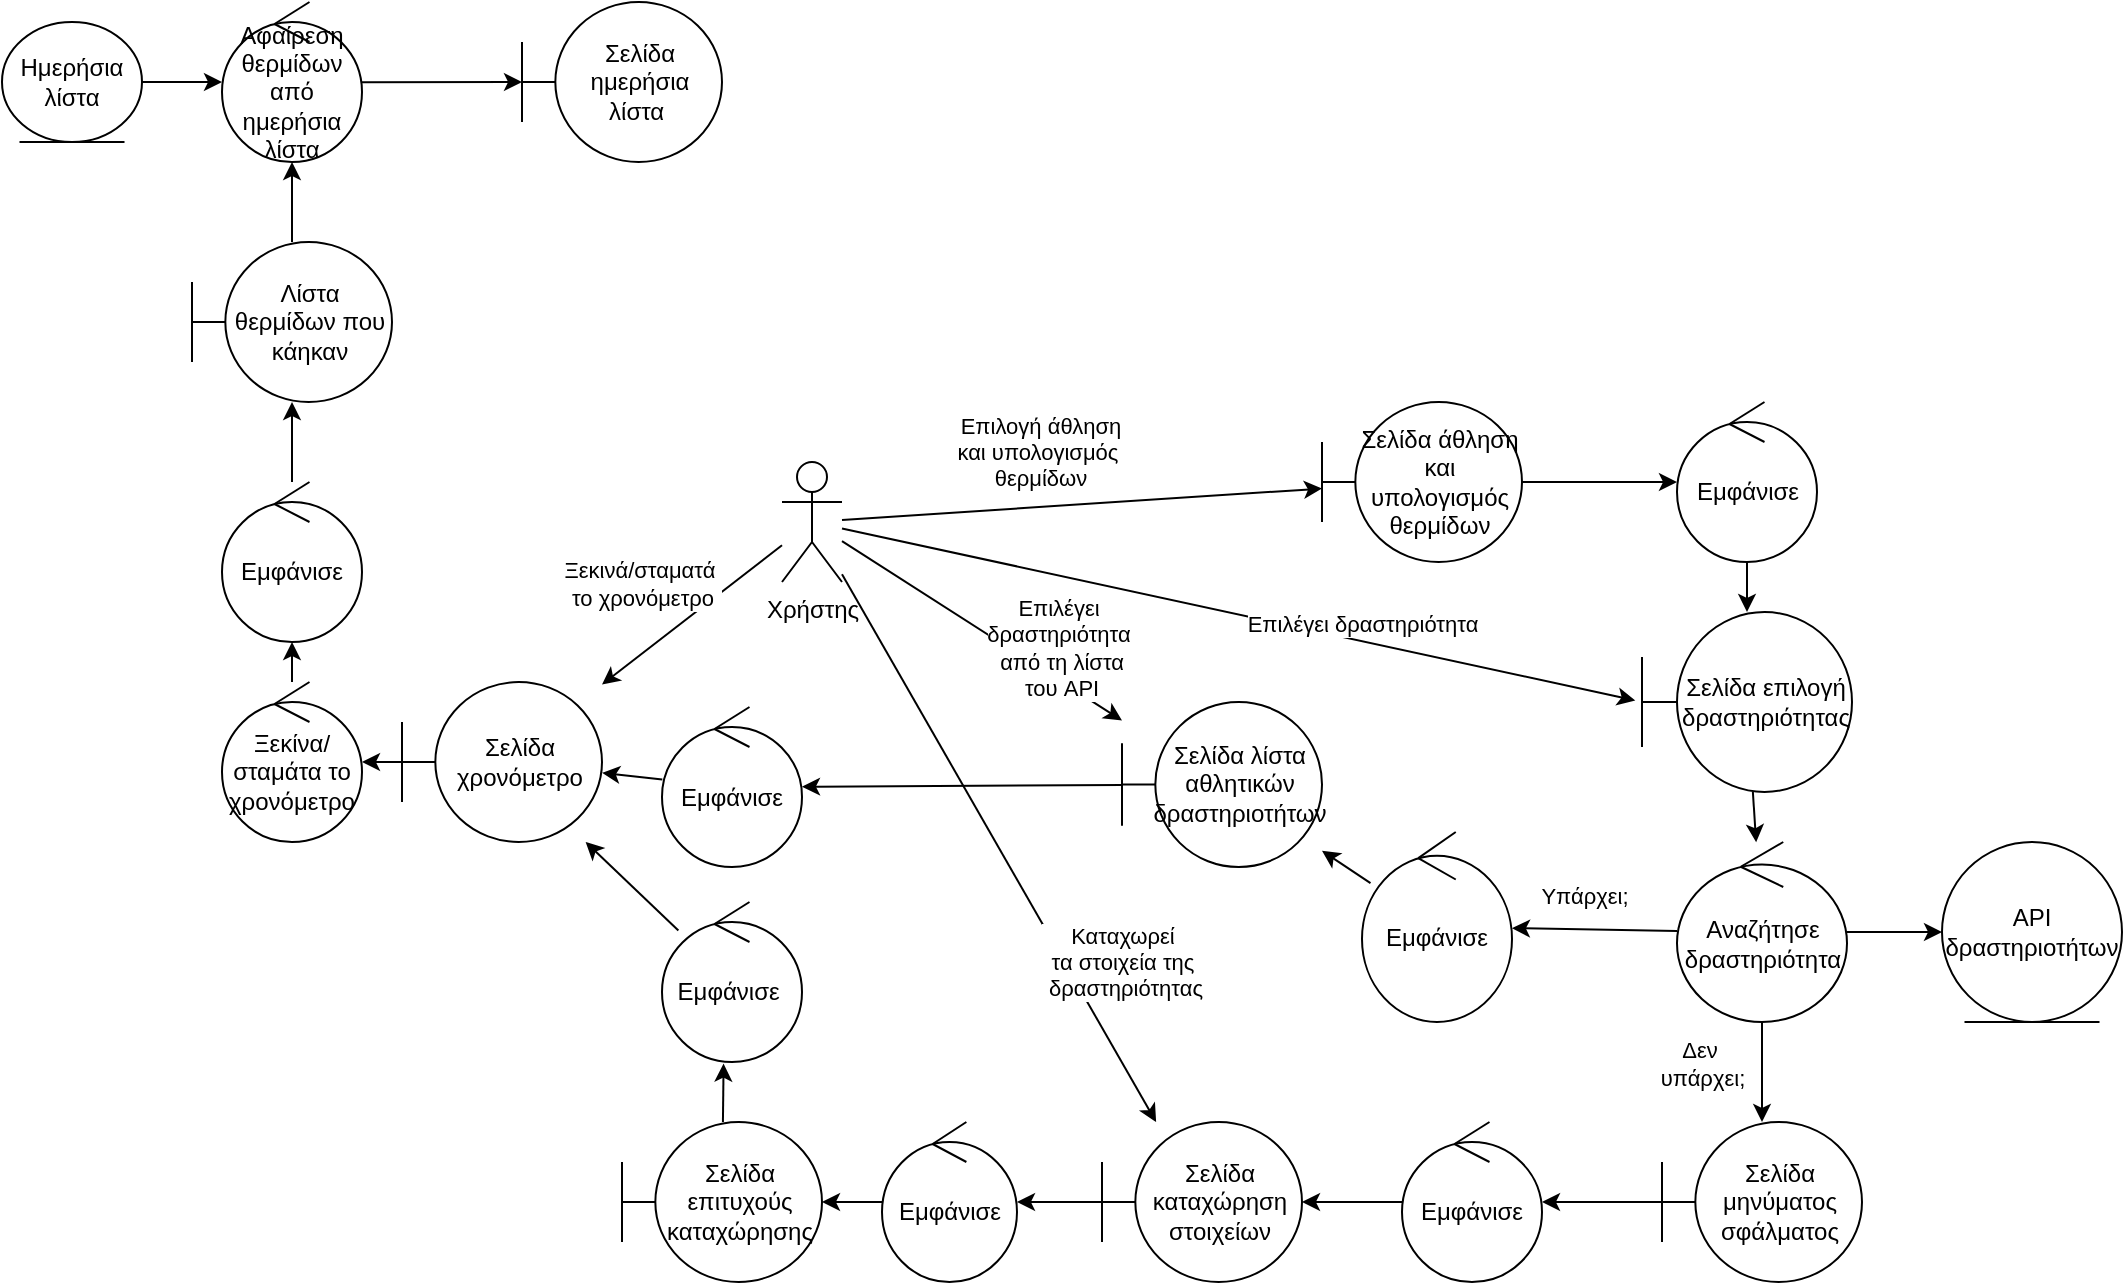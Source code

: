 <mxfile version="21.2.1" type="device">
  <diagram name="Σελίδα-1" id="NNdJsYqX0s07n_G0f52t">
    <mxGraphModel dx="659" dy="527" grid="1" gridSize="10" guides="1" tooltips="1" connect="1" arrows="1" fold="1" page="1" pageScale="1" pageWidth="1169" pageHeight="1654" math="0" shadow="0">
      <root>
        <mxCell id="0" />
        <mxCell id="1" parent="0" />
        <mxCell id="W5RsYogn2YQ9vcaaKfSq-3" value="" style="edgeStyle=none;rounded=0;orthogonalLoop=1;jettySize=auto;html=1;" edge="1" parent="1" source="W5RsYogn2YQ9vcaaKfSq-1" target="W5RsYogn2YQ9vcaaKfSq-2">
          <mxGeometry relative="1" as="geometry" />
        </mxCell>
        <mxCell id="W5RsYogn2YQ9vcaaKfSq-5" value="Επιλογή άθληση&lt;br&gt;και υπολογισμός&amp;nbsp;&lt;br&gt;θερμίδων" style="edgeLabel;html=1;align=center;verticalAlign=middle;resizable=0;points=[];" vertex="1" connectable="0" parent="W5RsYogn2YQ9vcaaKfSq-3">
          <mxGeometry x="-0.431" relative="1" as="geometry">
            <mxPoint x="30" y="-30" as="offset" />
          </mxGeometry>
        </mxCell>
        <mxCell id="W5RsYogn2YQ9vcaaKfSq-11" value="" style="edgeStyle=none;rounded=0;orthogonalLoop=1;jettySize=auto;html=1;entryX=-0.032;entryY=0.491;entryDx=0;entryDy=0;entryPerimeter=0;" edge="1" parent="1" source="W5RsYogn2YQ9vcaaKfSq-1" target="W5RsYogn2YQ9vcaaKfSq-9">
          <mxGeometry relative="1" as="geometry">
            <mxPoint x="530" y="369.5" as="sourcePoint" />
            <mxPoint x="787.5" y="369.5" as="targetPoint" />
          </mxGeometry>
        </mxCell>
        <mxCell id="W5RsYogn2YQ9vcaaKfSq-12" value="Επιλέγει δραστηριότητα" style="edgeLabel;html=1;align=center;verticalAlign=middle;resizable=0;points=[];" vertex="1" connectable="0" parent="W5RsYogn2YQ9vcaaKfSq-11">
          <mxGeometry x="0.311" y="1" relative="1" as="geometry">
            <mxPoint y="-8" as="offset" />
          </mxGeometry>
        </mxCell>
        <mxCell id="W5RsYogn2YQ9vcaaKfSq-22" value="" style="edgeStyle=none;rounded=0;orthogonalLoop=1;jettySize=auto;html=1;" edge="1" parent="1" source="W5RsYogn2YQ9vcaaKfSq-1" target="W5RsYogn2YQ9vcaaKfSq-20">
          <mxGeometry relative="1" as="geometry" />
        </mxCell>
        <mxCell id="W5RsYogn2YQ9vcaaKfSq-23" value="Επιλέγει &lt;br&gt;δραστηριότητα&lt;br&gt;&amp;nbsp;από τη λίστα&lt;br&gt;&amp;nbsp;του API" style="edgeLabel;html=1;align=center;verticalAlign=middle;resizable=0;points=[];" vertex="1" connectable="0" parent="W5RsYogn2YQ9vcaaKfSq-22">
          <mxGeometry x="0.212" y="-2" relative="1" as="geometry">
            <mxPoint x="24" y="-3" as="offset" />
          </mxGeometry>
        </mxCell>
        <mxCell id="W5RsYogn2YQ9vcaaKfSq-33" value="" style="edgeStyle=none;rounded=0;orthogonalLoop=1;jettySize=auto;html=1;" edge="1" parent="1" source="W5RsYogn2YQ9vcaaKfSq-1" target="W5RsYogn2YQ9vcaaKfSq-31">
          <mxGeometry relative="1" as="geometry" />
        </mxCell>
        <mxCell id="W5RsYogn2YQ9vcaaKfSq-34" value="Καταχωρεί &lt;br&gt;τα στοιχεία της&lt;br&gt;&amp;nbsp;δραστηριότητας" style="edgeLabel;html=1;align=center;verticalAlign=middle;resizable=0;points=[];" vertex="1" connectable="0" parent="W5RsYogn2YQ9vcaaKfSq-33">
          <mxGeometry x="0.183" y="1" relative="1" as="geometry">
            <mxPoint x="46" y="32" as="offset" />
          </mxGeometry>
        </mxCell>
        <mxCell id="W5RsYogn2YQ9vcaaKfSq-43" value="" style="edgeStyle=none;rounded=0;orthogonalLoop=1;jettySize=auto;html=1;" edge="1" parent="1" source="W5RsYogn2YQ9vcaaKfSq-1" target="W5RsYogn2YQ9vcaaKfSq-42">
          <mxGeometry relative="1" as="geometry" />
        </mxCell>
        <mxCell id="W5RsYogn2YQ9vcaaKfSq-51" value="Ξεκινά/σταματά&amp;nbsp;&lt;br&gt;το χρονόμετρο" style="edgeLabel;html=1;align=center;verticalAlign=middle;resizable=0;points=[];" vertex="1" connectable="0" parent="W5RsYogn2YQ9vcaaKfSq-43">
          <mxGeometry x="-0.413" y="4" relative="1" as="geometry">
            <mxPoint x="-46" y="-5" as="offset" />
          </mxGeometry>
        </mxCell>
        <mxCell id="W5RsYogn2YQ9vcaaKfSq-1" value="Χρήστης" style="shape=umlActor;verticalLabelPosition=bottom;verticalAlign=top;html=1;outlineConnect=0;" vertex="1" parent="1">
          <mxGeometry x="420" y="250" width="30" height="60" as="geometry" />
        </mxCell>
        <mxCell id="W5RsYogn2YQ9vcaaKfSq-8" value="" style="edgeStyle=none;rounded=0;orthogonalLoop=1;jettySize=auto;html=1;" edge="1" parent="1" source="W5RsYogn2YQ9vcaaKfSq-2" target="W5RsYogn2YQ9vcaaKfSq-7">
          <mxGeometry relative="1" as="geometry" />
        </mxCell>
        <mxCell id="W5RsYogn2YQ9vcaaKfSq-2" value="Σελίδα άθληση και υπολογισμός θερμίδων" style="shape=umlBoundary;whiteSpace=wrap;html=1;" vertex="1" parent="1">
          <mxGeometry x="690" y="220" width="100" height="80" as="geometry" />
        </mxCell>
        <mxCell id="W5RsYogn2YQ9vcaaKfSq-10" value="" style="edgeStyle=none;rounded=0;orthogonalLoop=1;jettySize=auto;html=1;" edge="1" parent="1" source="W5RsYogn2YQ9vcaaKfSq-7" target="W5RsYogn2YQ9vcaaKfSq-9">
          <mxGeometry relative="1" as="geometry" />
        </mxCell>
        <mxCell id="W5RsYogn2YQ9vcaaKfSq-7" value="Εμφάνισε" style="ellipse;shape=umlControl;whiteSpace=wrap;html=1;" vertex="1" parent="1">
          <mxGeometry x="867.5" y="220" width="70" height="80" as="geometry" />
        </mxCell>
        <mxCell id="W5RsYogn2YQ9vcaaKfSq-15" value="" style="edgeStyle=none;rounded=0;orthogonalLoop=1;jettySize=auto;html=1;" edge="1" parent="1" source="W5RsYogn2YQ9vcaaKfSq-9" target="W5RsYogn2YQ9vcaaKfSq-14">
          <mxGeometry relative="1" as="geometry" />
        </mxCell>
        <mxCell id="W5RsYogn2YQ9vcaaKfSq-9" value="Σελίδα επιλογή δραστηριότητας" style="shape=umlBoundary;whiteSpace=wrap;html=1;" vertex="1" parent="1">
          <mxGeometry x="850" y="325" width="105" height="90" as="geometry" />
        </mxCell>
        <mxCell id="W5RsYogn2YQ9vcaaKfSq-17" value="" style="edgeStyle=none;rounded=0;orthogonalLoop=1;jettySize=auto;html=1;" edge="1" parent="1" source="W5RsYogn2YQ9vcaaKfSq-14" target="W5RsYogn2YQ9vcaaKfSq-16">
          <mxGeometry relative="1" as="geometry" />
        </mxCell>
        <mxCell id="W5RsYogn2YQ9vcaaKfSq-19" value="" style="edgeStyle=none;rounded=0;orthogonalLoop=1;jettySize=auto;html=1;" edge="1" parent="1" source="W5RsYogn2YQ9vcaaKfSq-14" target="W5RsYogn2YQ9vcaaKfSq-18">
          <mxGeometry relative="1" as="geometry" />
        </mxCell>
        <mxCell id="W5RsYogn2YQ9vcaaKfSq-25" value="Υπάρχει;" style="edgeLabel;html=1;align=center;verticalAlign=middle;resizable=0;points=[];" vertex="1" connectable="0" parent="W5RsYogn2YQ9vcaaKfSq-19">
          <mxGeometry x="-0.516" y="2" relative="1" as="geometry">
            <mxPoint x="-27" y="-19" as="offset" />
          </mxGeometry>
        </mxCell>
        <mxCell id="W5RsYogn2YQ9vcaaKfSq-27" value="" style="edgeStyle=none;rounded=0;orthogonalLoop=1;jettySize=auto;html=1;" edge="1" parent="1" source="W5RsYogn2YQ9vcaaKfSq-14" target="W5RsYogn2YQ9vcaaKfSq-26">
          <mxGeometry relative="1" as="geometry" />
        </mxCell>
        <mxCell id="W5RsYogn2YQ9vcaaKfSq-28" value="Δεν&amp;nbsp;&lt;br&gt;υπάρχει;" style="edgeLabel;html=1;align=center;verticalAlign=middle;resizable=0;points=[];" vertex="1" connectable="0" parent="W5RsYogn2YQ9vcaaKfSq-27">
          <mxGeometry x="-0.467" y="-1" relative="1" as="geometry">
            <mxPoint x="-29" y="7" as="offset" />
          </mxGeometry>
        </mxCell>
        <mxCell id="W5RsYogn2YQ9vcaaKfSq-14" value="Αναζήτησε δραστηριότητα" style="ellipse;shape=umlControl;whiteSpace=wrap;html=1;" vertex="1" parent="1">
          <mxGeometry x="867.5" y="440" width="85" height="90" as="geometry" />
        </mxCell>
        <mxCell id="W5RsYogn2YQ9vcaaKfSq-16" value="ΑPI δραστηριοτήτων" style="ellipse;shape=umlEntity;whiteSpace=wrap;html=1;" vertex="1" parent="1">
          <mxGeometry x="1000" y="440" width="90" height="90" as="geometry" />
        </mxCell>
        <mxCell id="W5RsYogn2YQ9vcaaKfSq-21" value="" style="edgeStyle=none;rounded=0;orthogonalLoop=1;jettySize=auto;html=1;" edge="1" parent="1" source="W5RsYogn2YQ9vcaaKfSq-18" target="W5RsYogn2YQ9vcaaKfSq-20">
          <mxGeometry relative="1" as="geometry" />
        </mxCell>
        <mxCell id="W5RsYogn2YQ9vcaaKfSq-18" value="Εμφάνισε" style="ellipse;shape=umlControl;whiteSpace=wrap;html=1;" vertex="1" parent="1">
          <mxGeometry x="710" y="435" width="75" height="95" as="geometry" />
        </mxCell>
        <mxCell id="W5RsYogn2YQ9vcaaKfSq-48" value="" style="edgeStyle=none;rounded=0;orthogonalLoop=1;jettySize=auto;html=1;" edge="1" parent="1" source="W5RsYogn2YQ9vcaaKfSq-20" target="W5RsYogn2YQ9vcaaKfSq-44">
          <mxGeometry relative="1" as="geometry" />
        </mxCell>
        <mxCell id="W5RsYogn2YQ9vcaaKfSq-20" value="Σελίδα λίστα αθλητικών δραστηριοτήτων" style="shape=umlBoundary;whiteSpace=wrap;html=1;" vertex="1" parent="1">
          <mxGeometry x="590" y="370" width="100" height="82.5" as="geometry" />
        </mxCell>
        <mxCell id="W5RsYogn2YQ9vcaaKfSq-30" value="" style="edgeStyle=none;rounded=0;orthogonalLoop=1;jettySize=auto;html=1;" edge="1" parent="1" source="W5RsYogn2YQ9vcaaKfSq-26" target="W5RsYogn2YQ9vcaaKfSq-29">
          <mxGeometry relative="1" as="geometry" />
        </mxCell>
        <mxCell id="W5RsYogn2YQ9vcaaKfSq-26" value="Σελίδα μηνύματος σφάλματος" style="shape=umlBoundary;whiteSpace=wrap;html=1;" vertex="1" parent="1">
          <mxGeometry x="860" y="580" width="100" height="80" as="geometry" />
        </mxCell>
        <mxCell id="W5RsYogn2YQ9vcaaKfSq-32" value="" style="edgeStyle=none;rounded=0;orthogonalLoop=1;jettySize=auto;html=1;" edge="1" parent="1" source="W5RsYogn2YQ9vcaaKfSq-29" target="W5RsYogn2YQ9vcaaKfSq-31">
          <mxGeometry relative="1" as="geometry" />
        </mxCell>
        <mxCell id="W5RsYogn2YQ9vcaaKfSq-29" value="Εμφάνισε" style="ellipse;shape=umlControl;whiteSpace=wrap;html=1;" vertex="1" parent="1">
          <mxGeometry x="730" y="580" width="70" height="80" as="geometry" />
        </mxCell>
        <mxCell id="W5RsYogn2YQ9vcaaKfSq-36" value="" style="edgeStyle=none;rounded=0;orthogonalLoop=1;jettySize=auto;html=1;" edge="1" parent="1" source="W5RsYogn2YQ9vcaaKfSq-31" target="W5RsYogn2YQ9vcaaKfSq-35">
          <mxGeometry relative="1" as="geometry" />
        </mxCell>
        <mxCell id="W5RsYogn2YQ9vcaaKfSq-31" value="Σελίδα καταχώρηση στοιχείων" style="shape=umlBoundary;whiteSpace=wrap;html=1;" vertex="1" parent="1">
          <mxGeometry x="580" y="580" width="100" height="80" as="geometry" />
        </mxCell>
        <mxCell id="W5RsYogn2YQ9vcaaKfSq-38" value="" style="edgeStyle=none;rounded=0;orthogonalLoop=1;jettySize=auto;html=1;" edge="1" parent="1" source="W5RsYogn2YQ9vcaaKfSq-35" target="W5RsYogn2YQ9vcaaKfSq-37">
          <mxGeometry relative="1" as="geometry" />
        </mxCell>
        <mxCell id="W5RsYogn2YQ9vcaaKfSq-35" value="Εμφάνισε" style="ellipse;shape=umlControl;whiteSpace=wrap;html=1;" vertex="1" parent="1">
          <mxGeometry x="470" y="580" width="67.5" height="80" as="geometry" />
        </mxCell>
        <mxCell id="W5RsYogn2YQ9vcaaKfSq-41" value="" style="edgeStyle=none;rounded=0;orthogonalLoop=1;jettySize=auto;html=1;entryX=0.44;entryY=1.01;entryDx=0;entryDy=0;entryPerimeter=0;" edge="1" parent="1" source="W5RsYogn2YQ9vcaaKfSq-37" target="W5RsYogn2YQ9vcaaKfSq-40">
          <mxGeometry relative="1" as="geometry">
            <mxPoint x="258.13" y="600" as="targetPoint" />
          </mxGeometry>
        </mxCell>
        <mxCell id="W5RsYogn2YQ9vcaaKfSq-37" value="Σελίδα επιτυχούς καταχώρησης" style="shape=umlBoundary;whiteSpace=wrap;html=1;" vertex="1" parent="1">
          <mxGeometry x="340" y="580" width="100" height="80" as="geometry" />
        </mxCell>
        <mxCell id="W5RsYogn2YQ9vcaaKfSq-50" value="" style="edgeStyle=none;rounded=0;orthogonalLoop=1;jettySize=auto;html=1;" edge="1" parent="1" source="W5RsYogn2YQ9vcaaKfSq-40" target="W5RsYogn2YQ9vcaaKfSq-42">
          <mxGeometry relative="1" as="geometry" />
        </mxCell>
        <mxCell id="W5RsYogn2YQ9vcaaKfSq-40" value="Εμφάνισε&amp;nbsp;" style="ellipse;shape=umlControl;whiteSpace=wrap;html=1;" vertex="1" parent="1">
          <mxGeometry x="360" y="470" width="70" height="80" as="geometry" />
        </mxCell>
        <mxCell id="W5RsYogn2YQ9vcaaKfSq-56" value="" style="edgeStyle=none;rounded=0;orthogonalLoop=1;jettySize=auto;html=1;" edge="1" parent="1" source="W5RsYogn2YQ9vcaaKfSq-42" target="W5RsYogn2YQ9vcaaKfSq-55">
          <mxGeometry relative="1" as="geometry" />
        </mxCell>
        <mxCell id="W5RsYogn2YQ9vcaaKfSq-42" value="Σελίδα χρονόμετρο" style="shape=umlBoundary;whiteSpace=wrap;html=1;" vertex="1" parent="1">
          <mxGeometry x="230" y="360" width="100" height="80" as="geometry" />
        </mxCell>
        <mxCell id="W5RsYogn2YQ9vcaaKfSq-49" value="" style="edgeStyle=none;rounded=0;orthogonalLoop=1;jettySize=auto;html=1;" edge="1" parent="1" source="W5RsYogn2YQ9vcaaKfSq-44" target="W5RsYogn2YQ9vcaaKfSq-42">
          <mxGeometry relative="1" as="geometry" />
        </mxCell>
        <mxCell id="W5RsYogn2YQ9vcaaKfSq-44" value="Εμφάνισε" style="ellipse;shape=umlControl;whiteSpace=wrap;html=1;" vertex="1" parent="1">
          <mxGeometry x="360" y="372.5" width="70" height="80" as="geometry" />
        </mxCell>
        <mxCell id="W5RsYogn2YQ9vcaaKfSq-58" value="" style="edgeStyle=none;rounded=0;orthogonalLoop=1;jettySize=auto;html=1;" edge="1" parent="1" source="W5RsYogn2YQ9vcaaKfSq-55" target="W5RsYogn2YQ9vcaaKfSq-57">
          <mxGeometry relative="1" as="geometry" />
        </mxCell>
        <mxCell id="W5RsYogn2YQ9vcaaKfSq-55" value="Ξεκίνα/σταμάτα το χρονόμετρο" style="ellipse;shape=umlControl;whiteSpace=wrap;html=1;" vertex="1" parent="1">
          <mxGeometry x="140" y="360" width="70" height="80" as="geometry" />
        </mxCell>
        <mxCell id="W5RsYogn2YQ9vcaaKfSq-61" value="" style="edgeStyle=none;rounded=0;orthogonalLoop=1;jettySize=auto;html=1;" edge="1" parent="1" source="W5RsYogn2YQ9vcaaKfSq-57" target="W5RsYogn2YQ9vcaaKfSq-60">
          <mxGeometry relative="1" as="geometry" />
        </mxCell>
        <mxCell id="W5RsYogn2YQ9vcaaKfSq-57" value="Εμφάνισε" style="ellipse;shape=umlControl;whiteSpace=wrap;html=1;" vertex="1" parent="1">
          <mxGeometry x="140" y="260" width="70" height="80" as="geometry" />
        </mxCell>
        <mxCell id="W5RsYogn2YQ9vcaaKfSq-64" value="" style="edgeStyle=none;rounded=0;orthogonalLoop=1;jettySize=auto;html=1;" edge="1" parent="1" source="W5RsYogn2YQ9vcaaKfSq-60" target="W5RsYogn2YQ9vcaaKfSq-63">
          <mxGeometry relative="1" as="geometry" />
        </mxCell>
        <mxCell id="W5RsYogn2YQ9vcaaKfSq-60" value="Λίστα θερμίδων που κάηκαν" style="shape=umlBoundary;whiteSpace=wrap;html=1;" vertex="1" parent="1">
          <mxGeometry x="125" y="140" width="100" height="80" as="geometry" />
        </mxCell>
        <mxCell id="W5RsYogn2YQ9vcaaKfSq-70" value="" style="edgeStyle=none;rounded=0;orthogonalLoop=1;jettySize=auto;html=1;" edge="1" parent="1" source="W5RsYogn2YQ9vcaaKfSq-63" target="W5RsYogn2YQ9vcaaKfSq-69">
          <mxGeometry relative="1" as="geometry" />
        </mxCell>
        <mxCell id="W5RsYogn2YQ9vcaaKfSq-63" value="Αφαίρεση θερμίδων από ημερήσια λίστα" style="ellipse;shape=umlControl;whiteSpace=wrap;html=1;" vertex="1" parent="1">
          <mxGeometry x="140" y="20" width="70" height="80" as="geometry" />
        </mxCell>
        <mxCell id="W5RsYogn2YQ9vcaaKfSq-68" value="" style="edgeStyle=none;rounded=0;orthogonalLoop=1;jettySize=auto;html=1;" edge="1" parent="1" source="W5RsYogn2YQ9vcaaKfSq-65" target="W5RsYogn2YQ9vcaaKfSq-63">
          <mxGeometry relative="1" as="geometry" />
        </mxCell>
        <mxCell id="W5RsYogn2YQ9vcaaKfSq-65" value="Ημερήσια λίστα" style="ellipse;shape=umlEntity;whiteSpace=wrap;html=1;" vertex="1" parent="1">
          <mxGeometry x="30" y="30" width="70" height="60" as="geometry" />
        </mxCell>
        <mxCell id="W5RsYogn2YQ9vcaaKfSq-69" value="Σελίδα ημερήσια λίστα&amp;nbsp;" style="shape=umlBoundary;whiteSpace=wrap;html=1;" vertex="1" parent="1">
          <mxGeometry x="290" y="20" width="100" height="80" as="geometry" />
        </mxCell>
      </root>
    </mxGraphModel>
  </diagram>
</mxfile>
